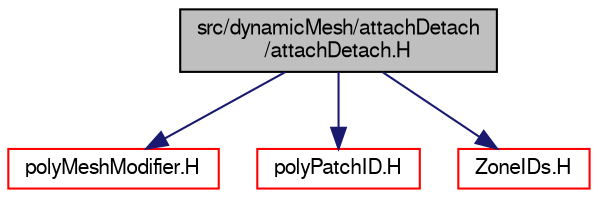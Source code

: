 digraph "src/dynamicMesh/attachDetach/attachDetach.H"
{
  bgcolor="transparent";
  edge [fontname="FreeSans",fontsize="10",labelfontname="FreeSans",labelfontsize="10"];
  node [fontname="FreeSans",fontsize="10",shape=record];
  Node0 [label="src/dynamicMesh/attachDetach\l/attachDetach.H",height=0.2,width=0.4,color="black", fillcolor="grey75", style="filled", fontcolor="black"];
  Node0 -> Node1 [color="midnightblue",fontsize="10",style="solid",fontname="FreeSans"];
  Node1 [label="polyMeshModifier.H",height=0.2,width=0.4,color="red",URL="$a00683.html"];
  Node0 -> Node151 [color="midnightblue",fontsize="10",style="solid",fontname="FreeSans"];
  Node151 [label="polyPatchID.H",height=0.2,width=0.4,color="red",URL="$a11144.html"];
  Node0 -> Node176 [color="midnightblue",fontsize="10",style="solid",fontname="FreeSans"];
  Node176 [label="ZoneIDs.H",height=0.2,width=0.4,color="red",URL="$a11147.html"];
}
